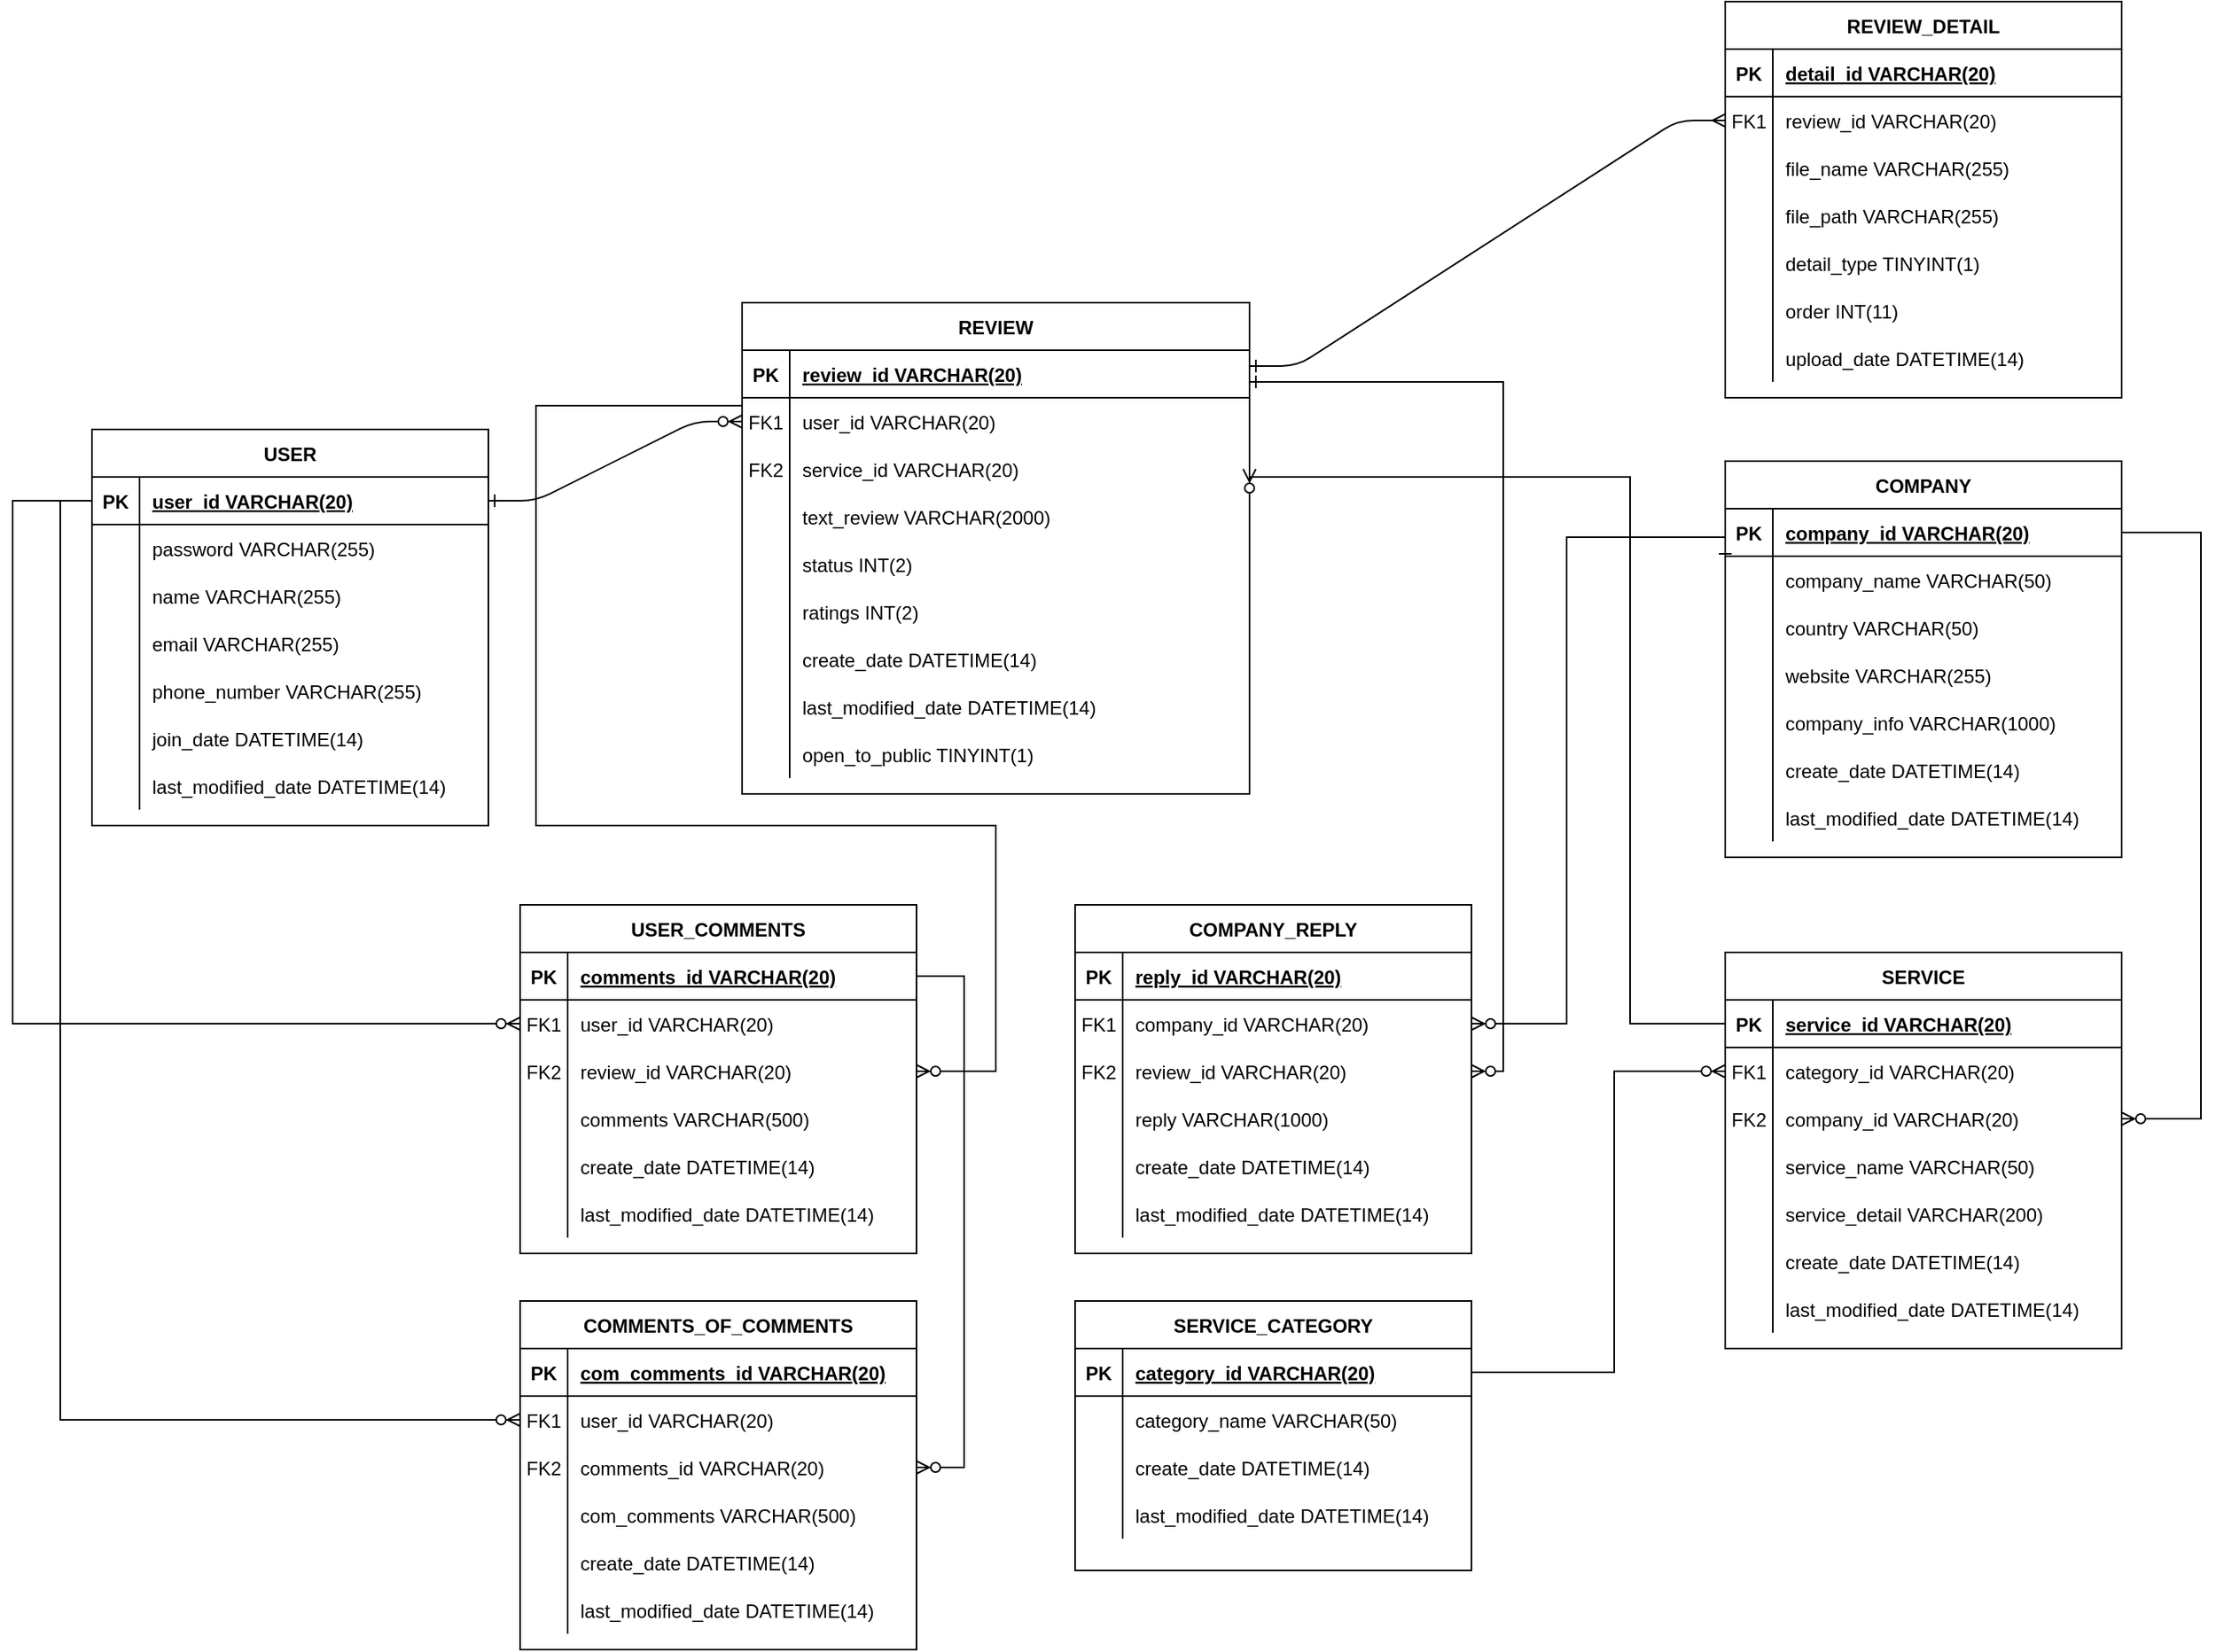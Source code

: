 <mxfile version="14.9.5" type="github"><diagram id="R2lEEEUBdFMjLlhIrx00" name="Page-1"><mxGraphModel dx="1360" dy="802" grid="1" gridSize="10" guides="1" tooltips="1" connect="1" arrows="1" fold="1" page="1" pageScale="1" pageWidth="1654" pageHeight="1169" math="0" shadow="0" extFonts="Permanent Marker^https://fonts.googleapis.com/css?family=Permanent+Marker"><root><mxCell id="0"/><mxCell id="1" parent="0"/><mxCell id="C-vyLk0tnHw3VtMMgP7b-1" value="" style="edgeStyle=entityRelationEdgeStyle;endArrow=ERzeroToMany;startArrow=ERone;endFill=1;startFill=0;" parent="1" source="C-vyLk0tnHw3VtMMgP7b-24" target="C-vyLk0tnHw3VtMMgP7b-6" edge="1"><mxGeometry width="100" height="100" relative="1" as="geometry"><mxPoint x="340" y="720" as="sourcePoint"/><mxPoint x="440" y="620" as="targetPoint"/></mxGeometry></mxCell><mxCell id="C-vyLk0tnHw3VtMMgP7b-12" value="" style="edgeStyle=entityRelationEdgeStyle;endArrow=ERmany;startArrow=ERone;endFill=0;startFill=0;" parent="1" target="C-vyLk0tnHw3VtMMgP7b-17" edge="1"><mxGeometry width="100" height="100" relative="1" as="geometry"><mxPoint x="860" y="270" as="sourcePoint"/><mxPoint x="460" y="205" as="targetPoint"/></mxGeometry></mxCell><mxCell id="C-vyLk0tnHw3VtMMgP7b-2" value="REVIEW" style="shape=table;startSize=30;container=1;collapsible=1;childLayout=tableLayout;fixedRows=1;rowLines=0;fontStyle=1;align=center;resizeLast=1;" parent="1" vertex="1"><mxGeometry x="540" y="230" width="320" height="310" as="geometry"/></mxCell><mxCell id="C-vyLk0tnHw3VtMMgP7b-3" value="" style="shape=partialRectangle;collapsible=0;dropTarget=0;pointerEvents=0;fillColor=none;points=[[0,0.5],[1,0.5]];portConstraint=eastwest;top=0;left=0;right=0;bottom=1;" parent="C-vyLk0tnHw3VtMMgP7b-2" vertex="1"><mxGeometry y="30" width="320" height="30" as="geometry"/></mxCell><mxCell id="C-vyLk0tnHw3VtMMgP7b-4" value="PK" style="shape=partialRectangle;overflow=hidden;connectable=0;fillColor=none;top=0;left=0;bottom=0;right=0;fontStyle=1;" parent="C-vyLk0tnHw3VtMMgP7b-3" vertex="1"><mxGeometry width="30" height="30" as="geometry"/></mxCell><mxCell id="C-vyLk0tnHw3VtMMgP7b-5" value="review_id VARCHAR(20)" style="shape=partialRectangle;overflow=hidden;connectable=0;fillColor=none;top=0;left=0;bottom=0;right=0;align=left;spacingLeft=6;fontStyle=5;" parent="C-vyLk0tnHw3VtMMgP7b-3" vertex="1"><mxGeometry x="30" width="290" height="30" as="geometry"/></mxCell><mxCell id="C-vyLk0tnHw3VtMMgP7b-6" value="" style="shape=partialRectangle;collapsible=0;dropTarget=0;pointerEvents=0;fillColor=none;points=[[0,0.5],[1,0.5]];portConstraint=eastwest;top=0;left=0;right=0;bottom=0;" parent="C-vyLk0tnHw3VtMMgP7b-2" vertex="1"><mxGeometry y="60" width="320" height="30" as="geometry"/></mxCell><mxCell id="C-vyLk0tnHw3VtMMgP7b-7" value="FK1" style="shape=partialRectangle;overflow=hidden;connectable=0;fillColor=none;top=0;left=0;bottom=0;right=0;" parent="C-vyLk0tnHw3VtMMgP7b-6" vertex="1"><mxGeometry width="30" height="30" as="geometry"/></mxCell><mxCell id="C-vyLk0tnHw3VtMMgP7b-8" value="user_id VARCHAR(20)" style="shape=partialRectangle;overflow=hidden;connectable=0;fillColor=none;top=0;left=0;bottom=0;right=0;align=left;spacingLeft=6;" parent="C-vyLk0tnHw3VtMMgP7b-6" vertex="1"><mxGeometry x="30" width="290" height="30" as="geometry"/></mxCell><mxCell id="C-vyLk0tnHw3VtMMgP7b-9" value="" style="shape=partialRectangle;collapsible=0;dropTarget=0;pointerEvents=0;fillColor=none;points=[[0,0.5],[1,0.5]];portConstraint=eastwest;top=0;left=0;right=0;bottom=0;" parent="C-vyLk0tnHw3VtMMgP7b-2" vertex="1"><mxGeometry y="90" width="320" height="30" as="geometry"/></mxCell><mxCell id="C-vyLk0tnHw3VtMMgP7b-10" value="FK2" style="shape=partialRectangle;overflow=hidden;connectable=0;fillColor=none;top=0;left=0;bottom=0;right=0;" parent="C-vyLk0tnHw3VtMMgP7b-9" vertex="1"><mxGeometry width="30" height="30" as="geometry"/></mxCell><mxCell id="C-vyLk0tnHw3VtMMgP7b-11" value="service_id VARCHAR(20)" style="shape=partialRectangle;overflow=hidden;connectable=0;fillColor=none;top=0;left=0;bottom=0;right=0;align=left;spacingLeft=6;" parent="C-vyLk0tnHw3VtMMgP7b-9" vertex="1"><mxGeometry x="30" width="290" height="30" as="geometry"/></mxCell><mxCell id="vqXW-JeP65KaP4b25nzR-184" value="" style="shape=partialRectangle;collapsible=0;dropTarget=0;pointerEvents=0;fillColor=none;points=[[0,0.5],[1,0.5]];portConstraint=eastwest;top=0;left=0;right=0;bottom=0;" vertex="1" parent="C-vyLk0tnHw3VtMMgP7b-2"><mxGeometry y="120" width="320" height="30" as="geometry"/></mxCell><mxCell id="vqXW-JeP65KaP4b25nzR-185" value="" style="shape=partialRectangle;overflow=hidden;connectable=0;fillColor=none;top=0;left=0;bottom=0;right=0;" vertex="1" parent="vqXW-JeP65KaP4b25nzR-184"><mxGeometry width="30" height="30" as="geometry"/></mxCell><mxCell id="vqXW-JeP65KaP4b25nzR-186" value="text_review VARCHAR(2000)" style="shape=partialRectangle;overflow=hidden;connectable=0;fillColor=none;top=0;left=0;bottom=0;right=0;align=left;spacingLeft=6;" vertex="1" parent="vqXW-JeP65KaP4b25nzR-184"><mxGeometry x="30" width="290" height="30" as="geometry"/></mxCell><mxCell id="vqXW-JeP65KaP4b25nzR-202" value="" style="shape=partialRectangle;collapsible=0;dropTarget=0;pointerEvents=0;fillColor=none;points=[[0,0.5],[1,0.5]];portConstraint=eastwest;top=0;left=0;right=0;bottom=0;" vertex="1" parent="C-vyLk0tnHw3VtMMgP7b-2"><mxGeometry y="150" width="320" height="30" as="geometry"/></mxCell><mxCell id="vqXW-JeP65KaP4b25nzR-203" value="" style="shape=partialRectangle;overflow=hidden;connectable=0;fillColor=none;top=0;left=0;bottom=0;right=0;" vertex="1" parent="vqXW-JeP65KaP4b25nzR-202"><mxGeometry width="30" height="30" as="geometry"/></mxCell><mxCell id="vqXW-JeP65KaP4b25nzR-204" value="status INT(2)" style="shape=partialRectangle;overflow=hidden;connectable=0;fillColor=none;top=0;left=0;bottom=0;right=0;align=left;spacingLeft=6;" vertex="1" parent="vqXW-JeP65KaP4b25nzR-202"><mxGeometry x="30" width="290" height="30" as="geometry"/></mxCell><mxCell id="vqXW-JeP65KaP4b25nzR-199" value="" style="shape=partialRectangle;collapsible=0;dropTarget=0;pointerEvents=0;fillColor=none;points=[[0,0.5],[1,0.5]];portConstraint=eastwest;top=0;left=0;right=0;bottom=0;" vertex="1" parent="C-vyLk0tnHw3VtMMgP7b-2"><mxGeometry y="180" width="320" height="30" as="geometry"/></mxCell><mxCell id="vqXW-JeP65KaP4b25nzR-200" value="" style="shape=partialRectangle;overflow=hidden;connectable=0;fillColor=none;top=0;left=0;bottom=0;right=0;" vertex="1" parent="vqXW-JeP65KaP4b25nzR-199"><mxGeometry width="30" height="30" as="geometry"/></mxCell><mxCell id="vqXW-JeP65KaP4b25nzR-201" value="ratings INT(2)" style="shape=partialRectangle;overflow=hidden;connectable=0;fillColor=none;top=0;left=0;bottom=0;right=0;align=left;spacingLeft=6;" vertex="1" parent="vqXW-JeP65KaP4b25nzR-199"><mxGeometry x="30" width="290" height="30" as="geometry"/></mxCell><mxCell id="vqXW-JeP65KaP4b25nzR-205" value="" style="shape=partialRectangle;collapsible=0;dropTarget=0;pointerEvents=0;fillColor=none;points=[[0,0.5],[1,0.5]];portConstraint=eastwest;top=0;left=0;right=0;bottom=0;" vertex="1" parent="C-vyLk0tnHw3VtMMgP7b-2"><mxGeometry y="210" width="320" height="30" as="geometry"/></mxCell><mxCell id="vqXW-JeP65KaP4b25nzR-206" value="" style="shape=partialRectangle;overflow=hidden;connectable=0;fillColor=none;top=0;left=0;bottom=0;right=0;" vertex="1" parent="vqXW-JeP65KaP4b25nzR-205"><mxGeometry width="30" height="30" as="geometry"/></mxCell><mxCell id="vqXW-JeP65KaP4b25nzR-207" value="create_date DATETIME(14)" style="shape=partialRectangle;overflow=hidden;connectable=0;fillColor=none;top=0;left=0;bottom=0;right=0;align=left;spacingLeft=6;" vertex="1" parent="vqXW-JeP65KaP4b25nzR-205"><mxGeometry x="30" width="290" height="30" as="geometry"/></mxCell><mxCell id="vqXW-JeP65KaP4b25nzR-217" value="" style="shape=partialRectangle;collapsible=0;dropTarget=0;pointerEvents=0;fillColor=none;points=[[0,0.5],[1,0.5]];portConstraint=eastwest;top=0;left=0;right=0;bottom=0;" vertex="1" parent="C-vyLk0tnHw3VtMMgP7b-2"><mxGeometry y="240" width="320" height="30" as="geometry"/></mxCell><mxCell id="vqXW-JeP65KaP4b25nzR-218" value="" style="shape=partialRectangle;overflow=hidden;connectable=0;fillColor=none;top=0;left=0;bottom=0;right=0;" vertex="1" parent="vqXW-JeP65KaP4b25nzR-217"><mxGeometry width="30" height="30" as="geometry"/></mxCell><mxCell id="vqXW-JeP65KaP4b25nzR-219" value="last_modified_date DATETIME(14)" style="shape=partialRectangle;overflow=hidden;connectable=0;fillColor=none;top=0;left=0;bottom=0;right=0;align=left;spacingLeft=6;" vertex="1" parent="vqXW-JeP65KaP4b25nzR-217"><mxGeometry x="30" width="290" height="30" as="geometry"/></mxCell><mxCell id="vqXW-JeP65KaP4b25nzR-208" value="" style="shape=partialRectangle;collapsible=0;dropTarget=0;pointerEvents=0;fillColor=none;points=[[0,0.5],[1,0.5]];portConstraint=eastwest;top=0;left=0;right=0;bottom=0;" vertex="1" parent="C-vyLk0tnHw3VtMMgP7b-2"><mxGeometry y="270" width="320" height="30" as="geometry"/></mxCell><mxCell id="vqXW-JeP65KaP4b25nzR-209" value="" style="shape=partialRectangle;overflow=hidden;connectable=0;fillColor=none;top=0;left=0;bottom=0;right=0;" vertex="1" parent="vqXW-JeP65KaP4b25nzR-208"><mxGeometry width="30" height="30" as="geometry"/></mxCell><mxCell id="vqXW-JeP65KaP4b25nzR-210" value="open_to_public TINYINT(1)" style="shape=partialRectangle;overflow=hidden;connectable=0;fillColor=none;top=0;left=0;bottom=0;right=0;align=left;spacingLeft=6;" vertex="1" parent="vqXW-JeP65KaP4b25nzR-208"><mxGeometry x="30" width="290" height="30" as="geometry"/></mxCell><mxCell id="C-vyLk0tnHw3VtMMgP7b-13" value="REVIEW_DETAIL" style="shape=table;startSize=30;container=1;collapsible=1;childLayout=tableLayout;fixedRows=1;rowLines=0;fontStyle=1;align=center;resizeLast=1;" parent="1" vertex="1"><mxGeometry x="1160" y="40" width="250" height="250" as="geometry"/></mxCell><mxCell id="C-vyLk0tnHw3VtMMgP7b-14" value="" style="shape=partialRectangle;collapsible=0;dropTarget=0;pointerEvents=0;fillColor=none;points=[[0,0.5],[1,0.5]];portConstraint=eastwest;top=0;left=0;right=0;bottom=1;" parent="C-vyLk0tnHw3VtMMgP7b-13" vertex="1"><mxGeometry y="30" width="250" height="30" as="geometry"/></mxCell><mxCell id="C-vyLk0tnHw3VtMMgP7b-15" value="PK" style="shape=partialRectangle;overflow=hidden;connectable=0;fillColor=none;top=0;left=0;bottom=0;right=0;fontStyle=1;" parent="C-vyLk0tnHw3VtMMgP7b-14" vertex="1"><mxGeometry width="30" height="30" as="geometry"/></mxCell><mxCell id="C-vyLk0tnHw3VtMMgP7b-16" value="detail_id VARCHAR(20)" style="shape=partialRectangle;overflow=hidden;connectable=0;fillColor=none;top=0;left=0;bottom=0;right=0;align=left;spacingLeft=6;fontStyle=5;" parent="C-vyLk0tnHw3VtMMgP7b-14" vertex="1"><mxGeometry x="30" width="220" height="30" as="geometry"/></mxCell><mxCell id="C-vyLk0tnHw3VtMMgP7b-17" value="" style="shape=partialRectangle;collapsible=0;dropTarget=0;pointerEvents=0;fillColor=none;points=[[0,0.5],[1,0.5]];portConstraint=eastwest;top=0;left=0;right=0;bottom=0;" parent="C-vyLk0tnHw3VtMMgP7b-13" vertex="1"><mxGeometry y="60" width="250" height="30" as="geometry"/></mxCell><mxCell id="C-vyLk0tnHw3VtMMgP7b-18" value="FK1" style="shape=partialRectangle;overflow=hidden;connectable=0;fillColor=none;top=0;left=0;bottom=0;right=0;" parent="C-vyLk0tnHw3VtMMgP7b-17" vertex="1"><mxGeometry width="30" height="30" as="geometry"/></mxCell><mxCell id="C-vyLk0tnHw3VtMMgP7b-19" value="review_id VARCHAR(20)" style="shape=partialRectangle;overflow=hidden;connectable=0;fillColor=none;top=0;left=0;bottom=0;right=0;align=left;spacingLeft=6;" parent="C-vyLk0tnHw3VtMMgP7b-17" vertex="1"><mxGeometry x="30" width="220" height="30" as="geometry"/></mxCell><mxCell id="C-vyLk0tnHw3VtMMgP7b-20" value="" style="shape=partialRectangle;collapsible=0;dropTarget=0;pointerEvents=0;fillColor=none;points=[[0,0.5],[1,0.5]];portConstraint=eastwest;top=0;left=0;right=0;bottom=0;" parent="C-vyLk0tnHw3VtMMgP7b-13" vertex="1"><mxGeometry y="90" width="250" height="30" as="geometry"/></mxCell><mxCell id="C-vyLk0tnHw3VtMMgP7b-21" value="" style="shape=partialRectangle;overflow=hidden;connectable=0;fillColor=none;top=0;left=0;bottom=0;right=0;" parent="C-vyLk0tnHw3VtMMgP7b-20" vertex="1"><mxGeometry width="30" height="30" as="geometry"/></mxCell><mxCell id="C-vyLk0tnHw3VtMMgP7b-22" value="file_name VARCHAR(255)" style="shape=partialRectangle;overflow=hidden;connectable=0;fillColor=none;top=0;left=0;bottom=0;right=0;align=left;spacingLeft=6;" parent="C-vyLk0tnHw3VtMMgP7b-20" vertex="1"><mxGeometry x="30" width="220" height="30" as="geometry"/></mxCell><mxCell id="vqXW-JeP65KaP4b25nzR-70" value="" style="shape=partialRectangle;collapsible=0;dropTarget=0;pointerEvents=0;fillColor=none;points=[[0,0.5],[1,0.5]];portConstraint=eastwest;top=0;left=0;right=0;bottom=0;" vertex="1" parent="C-vyLk0tnHw3VtMMgP7b-13"><mxGeometry y="120" width="250" height="30" as="geometry"/></mxCell><mxCell id="vqXW-JeP65KaP4b25nzR-71" value="" style="shape=partialRectangle;overflow=hidden;connectable=0;fillColor=none;top=0;left=0;bottom=0;right=0;" vertex="1" parent="vqXW-JeP65KaP4b25nzR-70"><mxGeometry width="30" height="30" as="geometry"/></mxCell><mxCell id="vqXW-JeP65KaP4b25nzR-72" value="file_path VARCHAR(255)" style="shape=partialRectangle;overflow=hidden;connectable=0;fillColor=none;top=0;left=0;bottom=0;right=0;align=left;spacingLeft=6;" vertex="1" parent="vqXW-JeP65KaP4b25nzR-70"><mxGeometry x="30" width="220" height="30" as="geometry"/></mxCell><mxCell id="vqXW-JeP65KaP4b25nzR-76" value="" style="shape=partialRectangle;collapsible=0;dropTarget=0;pointerEvents=0;fillColor=none;points=[[0,0.5],[1,0.5]];portConstraint=eastwest;top=0;left=0;right=0;bottom=0;" vertex="1" parent="C-vyLk0tnHw3VtMMgP7b-13"><mxGeometry y="150" width="250" height="30" as="geometry"/></mxCell><mxCell id="vqXW-JeP65KaP4b25nzR-77" value="" style="shape=partialRectangle;overflow=hidden;connectable=0;fillColor=none;top=0;left=0;bottom=0;right=0;" vertex="1" parent="vqXW-JeP65KaP4b25nzR-76"><mxGeometry width="30" height="30" as="geometry"/></mxCell><mxCell id="vqXW-JeP65KaP4b25nzR-78" value="detail_type TINYINT(1)" style="shape=partialRectangle;overflow=hidden;connectable=0;fillColor=none;top=0;left=0;bottom=0;right=0;align=left;spacingLeft=6;" vertex="1" parent="vqXW-JeP65KaP4b25nzR-76"><mxGeometry x="30" width="220" height="30" as="geometry"/></mxCell><mxCell id="vqXW-JeP65KaP4b25nzR-73" value="" style="shape=partialRectangle;collapsible=0;dropTarget=0;pointerEvents=0;fillColor=none;points=[[0,0.5],[1,0.5]];portConstraint=eastwest;top=0;left=0;right=0;bottom=0;" vertex="1" parent="C-vyLk0tnHw3VtMMgP7b-13"><mxGeometry y="180" width="250" height="30" as="geometry"/></mxCell><mxCell id="vqXW-JeP65KaP4b25nzR-74" value="" style="shape=partialRectangle;overflow=hidden;connectable=0;fillColor=none;top=0;left=0;bottom=0;right=0;" vertex="1" parent="vqXW-JeP65KaP4b25nzR-73"><mxGeometry width="30" height="30" as="geometry"/></mxCell><mxCell id="vqXW-JeP65KaP4b25nzR-75" value="order INT(11)" style="shape=partialRectangle;overflow=hidden;connectable=0;fillColor=none;top=0;left=0;bottom=0;right=0;align=left;spacingLeft=6;" vertex="1" parent="vqXW-JeP65KaP4b25nzR-73"><mxGeometry x="30" width="220" height="30" as="geometry"/></mxCell><mxCell id="vqXW-JeP65KaP4b25nzR-244" value="" style="shape=partialRectangle;collapsible=0;dropTarget=0;pointerEvents=0;fillColor=none;points=[[0,0.5],[1,0.5]];portConstraint=eastwest;top=0;left=0;right=0;bottom=0;" vertex="1" parent="C-vyLk0tnHw3VtMMgP7b-13"><mxGeometry y="210" width="250" height="30" as="geometry"/></mxCell><mxCell id="vqXW-JeP65KaP4b25nzR-245" value="" style="shape=partialRectangle;overflow=hidden;connectable=0;fillColor=none;top=0;left=0;bottom=0;right=0;" vertex="1" parent="vqXW-JeP65KaP4b25nzR-244"><mxGeometry width="30" height="30" as="geometry"/></mxCell><mxCell id="vqXW-JeP65KaP4b25nzR-246" value="upload_date DATETIME(14)" style="shape=partialRectangle;overflow=hidden;connectable=0;fillColor=none;top=0;left=0;bottom=0;right=0;align=left;spacingLeft=6;" vertex="1" parent="vqXW-JeP65KaP4b25nzR-244"><mxGeometry x="30" width="220" height="30" as="geometry"/></mxCell><mxCell id="C-vyLk0tnHw3VtMMgP7b-23" value="USER" style="shape=table;startSize=30;container=1;collapsible=1;childLayout=tableLayout;fixedRows=1;rowLines=0;fontStyle=1;align=center;resizeLast=1;" parent="1" vertex="1"><mxGeometry x="130" y="310" width="250" height="250" as="geometry"/></mxCell><mxCell id="C-vyLk0tnHw3VtMMgP7b-24" value="" style="shape=partialRectangle;collapsible=0;dropTarget=0;pointerEvents=0;fillColor=none;points=[[0,0.5],[1,0.5]];portConstraint=eastwest;top=0;left=0;right=0;bottom=1;" parent="C-vyLk0tnHw3VtMMgP7b-23" vertex="1"><mxGeometry y="30" width="250" height="30" as="geometry"/></mxCell><mxCell id="C-vyLk0tnHw3VtMMgP7b-25" value="PK" style="shape=partialRectangle;overflow=hidden;connectable=0;fillColor=none;top=0;left=0;bottom=0;right=0;fontStyle=1;" parent="C-vyLk0tnHw3VtMMgP7b-24" vertex="1"><mxGeometry width="30" height="30" as="geometry"/></mxCell><mxCell id="C-vyLk0tnHw3VtMMgP7b-26" value="user_id VARCHAR(20)" style="shape=partialRectangle;overflow=hidden;connectable=0;fillColor=none;top=0;left=0;bottom=0;right=0;align=left;spacingLeft=6;fontStyle=5;" parent="C-vyLk0tnHw3VtMMgP7b-24" vertex="1"><mxGeometry x="30" width="220" height="30" as="geometry"/></mxCell><mxCell id="C-vyLk0tnHw3VtMMgP7b-27" value="" style="shape=partialRectangle;collapsible=0;dropTarget=0;pointerEvents=0;fillColor=none;points=[[0,0.5],[1,0.5]];portConstraint=eastwest;top=0;left=0;right=0;bottom=0;" parent="C-vyLk0tnHw3VtMMgP7b-23" vertex="1"><mxGeometry y="60" width="250" height="30" as="geometry"/></mxCell><mxCell id="C-vyLk0tnHw3VtMMgP7b-28" value="" style="shape=partialRectangle;overflow=hidden;connectable=0;fillColor=none;top=0;left=0;bottom=0;right=0;" parent="C-vyLk0tnHw3VtMMgP7b-27" vertex="1"><mxGeometry width="30" height="30" as="geometry"/></mxCell><mxCell id="C-vyLk0tnHw3VtMMgP7b-29" value="password VARCHAR(255)" style="shape=partialRectangle;overflow=hidden;connectable=0;fillColor=none;top=0;left=0;bottom=0;right=0;align=left;spacingLeft=6;" parent="C-vyLk0tnHw3VtMMgP7b-27" vertex="1"><mxGeometry x="30" width="220" height="30" as="geometry"/></mxCell><mxCell id="vqXW-JeP65KaP4b25nzR-52" value="" style="shape=partialRectangle;collapsible=0;dropTarget=0;pointerEvents=0;fillColor=none;points=[[0,0.5],[1,0.5]];portConstraint=eastwest;top=0;left=0;right=0;bottom=0;" vertex="1" parent="C-vyLk0tnHw3VtMMgP7b-23"><mxGeometry y="90" width="250" height="30" as="geometry"/></mxCell><mxCell id="vqXW-JeP65KaP4b25nzR-53" value="" style="shape=partialRectangle;overflow=hidden;connectable=0;fillColor=none;top=0;left=0;bottom=0;right=0;" vertex="1" parent="vqXW-JeP65KaP4b25nzR-52"><mxGeometry width="30" height="30" as="geometry"/></mxCell><mxCell id="vqXW-JeP65KaP4b25nzR-54" value="name VARCHAR(255)" style="shape=partialRectangle;overflow=hidden;connectable=0;fillColor=none;top=0;left=0;bottom=0;right=0;align=left;spacingLeft=6;" vertex="1" parent="vqXW-JeP65KaP4b25nzR-52"><mxGeometry x="30" width="220" height="30" as="geometry"/></mxCell><mxCell id="vqXW-JeP65KaP4b25nzR-55" value="" style="shape=partialRectangle;collapsible=0;dropTarget=0;pointerEvents=0;fillColor=none;points=[[0,0.5],[1,0.5]];portConstraint=eastwest;top=0;left=0;right=0;bottom=0;" vertex="1" parent="C-vyLk0tnHw3VtMMgP7b-23"><mxGeometry y="120" width="250" height="30" as="geometry"/></mxCell><mxCell id="vqXW-JeP65KaP4b25nzR-56" value="" style="shape=partialRectangle;overflow=hidden;connectable=0;fillColor=none;top=0;left=0;bottom=0;right=0;" vertex="1" parent="vqXW-JeP65KaP4b25nzR-55"><mxGeometry width="30" height="30" as="geometry"/></mxCell><mxCell id="vqXW-JeP65KaP4b25nzR-57" value="email VARCHAR(255)" style="shape=partialRectangle;overflow=hidden;connectable=0;fillColor=none;top=0;left=0;bottom=0;right=0;align=left;spacingLeft=6;" vertex="1" parent="vqXW-JeP65KaP4b25nzR-55"><mxGeometry x="30" width="220" height="30" as="geometry"/></mxCell><mxCell id="vqXW-JeP65KaP4b25nzR-61" value="" style="shape=partialRectangle;collapsible=0;dropTarget=0;pointerEvents=0;fillColor=none;points=[[0,0.5],[1,0.5]];portConstraint=eastwest;top=0;left=0;right=0;bottom=0;" vertex="1" parent="C-vyLk0tnHw3VtMMgP7b-23"><mxGeometry y="150" width="250" height="30" as="geometry"/></mxCell><mxCell id="vqXW-JeP65KaP4b25nzR-62" value="" style="shape=partialRectangle;overflow=hidden;connectable=0;fillColor=none;top=0;left=0;bottom=0;right=0;" vertex="1" parent="vqXW-JeP65KaP4b25nzR-61"><mxGeometry width="30" height="30" as="geometry"/></mxCell><mxCell id="vqXW-JeP65KaP4b25nzR-63" value="phone_number VARCHAR(255)" style="shape=partialRectangle;overflow=hidden;connectable=0;fillColor=none;top=0;left=0;bottom=0;right=0;align=left;spacingLeft=6;" vertex="1" parent="vqXW-JeP65KaP4b25nzR-61"><mxGeometry x="30" width="220" height="30" as="geometry"/></mxCell><mxCell id="vqXW-JeP65KaP4b25nzR-64" value="" style="shape=partialRectangle;collapsible=0;dropTarget=0;pointerEvents=0;fillColor=none;points=[[0,0.5],[1,0.5]];portConstraint=eastwest;top=0;left=0;right=0;bottom=0;" vertex="1" parent="C-vyLk0tnHw3VtMMgP7b-23"><mxGeometry y="180" width="250" height="30" as="geometry"/></mxCell><mxCell id="vqXW-JeP65KaP4b25nzR-65" value="" style="shape=partialRectangle;overflow=hidden;connectable=0;fillColor=none;top=0;left=0;bottom=0;right=0;" vertex="1" parent="vqXW-JeP65KaP4b25nzR-64"><mxGeometry width="30" height="30" as="geometry"/></mxCell><mxCell id="vqXW-JeP65KaP4b25nzR-66" value="join_date DATETIME(14)" style="shape=partialRectangle;overflow=hidden;connectable=0;fillColor=none;top=0;left=0;bottom=0;right=0;align=left;spacingLeft=6;" vertex="1" parent="vqXW-JeP65KaP4b25nzR-64"><mxGeometry x="30" width="220" height="30" as="geometry"/></mxCell><mxCell id="vqXW-JeP65KaP4b25nzR-67" value="" style="shape=partialRectangle;collapsible=0;dropTarget=0;pointerEvents=0;fillColor=none;points=[[0,0.5],[1,0.5]];portConstraint=eastwest;top=0;left=0;right=0;bottom=0;" vertex="1" parent="C-vyLk0tnHw3VtMMgP7b-23"><mxGeometry y="210" width="250" height="30" as="geometry"/></mxCell><mxCell id="vqXW-JeP65KaP4b25nzR-68" value="" style="shape=partialRectangle;overflow=hidden;connectable=0;fillColor=none;top=0;left=0;bottom=0;right=0;" vertex="1" parent="vqXW-JeP65KaP4b25nzR-67"><mxGeometry width="30" height="30" as="geometry"/></mxCell><mxCell id="vqXW-JeP65KaP4b25nzR-69" value="last_modified_date DATETIME(14)" style="shape=partialRectangle;overflow=hidden;connectable=0;fillColor=none;top=0;left=0;bottom=0;right=0;align=left;spacingLeft=6;" vertex="1" parent="vqXW-JeP65KaP4b25nzR-67"><mxGeometry x="30" width="220" height="30" as="geometry"/></mxCell><mxCell id="vqXW-JeP65KaP4b25nzR-1" value="USER_COMMENTS" style="shape=table;startSize=30;container=1;collapsible=1;childLayout=tableLayout;fixedRows=1;rowLines=0;fontStyle=1;align=center;resizeLast=1;" vertex="1" parent="1"><mxGeometry x="400" y="610" width="250" height="220" as="geometry"/></mxCell><mxCell id="vqXW-JeP65KaP4b25nzR-2" value="" style="shape=partialRectangle;collapsible=0;dropTarget=0;pointerEvents=0;fillColor=none;points=[[0,0.5],[1,0.5]];portConstraint=eastwest;top=0;left=0;right=0;bottom=1;" vertex="1" parent="vqXW-JeP65KaP4b25nzR-1"><mxGeometry y="30" width="250" height="30" as="geometry"/></mxCell><mxCell id="vqXW-JeP65KaP4b25nzR-3" value="PK" style="shape=partialRectangle;overflow=hidden;connectable=0;fillColor=none;top=0;left=0;bottom=0;right=0;fontStyle=1;" vertex="1" parent="vqXW-JeP65KaP4b25nzR-2"><mxGeometry width="30" height="30" as="geometry"/></mxCell><mxCell id="vqXW-JeP65KaP4b25nzR-4" value="comments_id VARCHAR(20)" style="shape=partialRectangle;overflow=hidden;connectable=0;fillColor=none;top=0;left=0;bottom=0;right=0;align=left;spacingLeft=6;fontStyle=5;" vertex="1" parent="vqXW-JeP65KaP4b25nzR-2"><mxGeometry x="30" width="220" height="30" as="geometry"/></mxCell><mxCell id="vqXW-JeP65KaP4b25nzR-5" value="" style="shape=partialRectangle;collapsible=0;dropTarget=0;pointerEvents=0;fillColor=none;points=[[0,0.5],[1,0.5]];portConstraint=eastwest;top=0;left=0;right=0;bottom=0;" vertex="1" parent="vqXW-JeP65KaP4b25nzR-1"><mxGeometry y="60" width="250" height="30" as="geometry"/></mxCell><mxCell id="vqXW-JeP65KaP4b25nzR-6" value="FK1" style="shape=partialRectangle;overflow=hidden;connectable=0;fillColor=none;top=0;left=0;bottom=0;right=0;" vertex="1" parent="vqXW-JeP65KaP4b25nzR-5"><mxGeometry width="30" height="30" as="geometry"/></mxCell><mxCell id="vqXW-JeP65KaP4b25nzR-7" value="user_id VARCHAR(20)" style="shape=partialRectangle;overflow=hidden;connectable=0;fillColor=none;top=0;left=0;bottom=0;right=0;align=left;spacingLeft=6;" vertex="1" parent="vqXW-JeP65KaP4b25nzR-5"><mxGeometry x="30" width="220" height="30" as="geometry"/></mxCell><mxCell id="vqXW-JeP65KaP4b25nzR-39" value="" style="shape=partialRectangle;collapsible=0;dropTarget=0;pointerEvents=0;fillColor=none;points=[[0,0.5],[1,0.5]];portConstraint=eastwest;top=0;left=0;right=0;bottom=0;" vertex="1" parent="vqXW-JeP65KaP4b25nzR-1"><mxGeometry y="90" width="250" height="30" as="geometry"/></mxCell><mxCell id="vqXW-JeP65KaP4b25nzR-40" value="FK2" style="shape=partialRectangle;overflow=hidden;connectable=0;fillColor=none;top=0;left=0;bottom=0;right=0;" vertex="1" parent="vqXW-JeP65KaP4b25nzR-39"><mxGeometry width="30" height="30" as="geometry"/></mxCell><mxCell id="vqXW-JeP65KaP4b25nzR-41" value="review_id VARCHAR(20)" style="shape=partialRectangle;overflow=hidden;connectable=0;fillColor=none;top=0;left=0;bottom=0;right=0;align=left;spacingLeft=6;" vertex="1" parent="vqXW-JeP65KaP4b25nzR-39"><mxGeometry x="30" width="220" height="30" as="geometry"/></mxCell><mxCell id="vqXW-JeP65KaP4b25nzR-42" value="" style="shape=partialRectangle;collapsible=0;dropTarget=0;pointerEvents=0;fillColor=none;points=[[0,0.5],[1,0.5]];portConstraint=eastwest;top=0;left=0;right=0;bottom=0;" vertex="1" parent="vqXW-JeP65KaP4b25nzR-1"><mxGeometry y="120" width="250" height="30" as="geometry"/></mxCell><mxCell id="vqXW-JeP65KaP4b25nzR-43" value="" style="shape=partialRectangle;overflow=hidden;connectable=0;fillColor=none;top=0;left=0;bottom=0;right=0;" vertex="1" parent="vqXW-JeP65KaP4b25nzR-42"><mxGeometry width="30" height="30" as="geometry"/></mxCell><mxCell id="vqXW-JeP65KaP4b25nzR-44" value="comments VARCHAR(500)" style="shape=partialRectangle;overflow=hidden;connectable=0;fillColor=none;top=0;left=0;bottom=0;right=0;align=left;spacingLeft=6;" vertex="1" parent="vqXW-JeP65KaP4b25nzR-42"><mxGeometry x="30" width="220" height="30" as="geometry"/></mxCell><mxCell id="vqXW-JeP65KaP4b25nzR-220" value="" style="shape=partialRectangle;collapsible=0;dropTarget=0;pointerEvents=0;fillColor=none;points=[[0,0.5],[1,0.5]];portConstraint=eastwest;top=0;left=0;right=0;bottom=0;" vertex="1" parent="vqXW-JeP65KaP4b25nzR-1"><mxGeometry y="150" width="250" height="30" as="geometry"/></mxCell><mxCell id="vqXW-JeP65KaP4b25nzR-221" value="" style="shape=partialRectangle;overflow=hidden;connectable=0;fillColor=none;top=0;left=0;bottom=0;right=0;" vertex="1" parent="vqXW-JeP65KaP4b25nzR-220"><mxGeometry width="30" height="30" as="geometry"/></mxCell><mxCell id="vqXW-JeP65KaP4b25nzR-222" value="create_date DATETIME(14)" style="shape=partialRectangle;overflow=hidden;connectable=0;fillColor=none;top=0;left=0;bottom=0;right=0;align=left;spacingLeft=6;" vertex="1" parent="vqXW-JeP65KaP4b25nzR-220"><mxGeometry x="30" width="220" height="30" as="geometry"/></mxCell><mxCell id="vqXW-JeP65KaP4b25nzR-223" value="" style="shape=partialRectangle;collapsible=0;dropTarget=0;pointerEvents=0;fillColor=none;points=[[0,0.5],[1,0.5]];portConstraint=eastwest;top=0;left=0;right=0;bottom=0;" vertex="1" parent="vqXW-JeP65KaP4b25nzR-1"><mxGeometry y="180" width="250" height="30" as="geometry"/></mxCell><mxCell id="vqXW-JeP65KaP4b25nzR-224" value="" style="shape=partialRectangle;overflow=hidden;connectable=0;fillColor=none;top=0;left=0;bottom=0;right=0;" vertex="1" parent="vqXW-JeP65KaP4b25nzR-223"><mxGeometry width="30" height="30" as="geometry"/></mxCell><mxCell id="vqXW-JeP65KaP4b25nzR-225" value="last_modified_date DATETIME(14)" style="shape=partialRectangle;overflow=hidden;connectable=0;fillColor=none;top=0;left=0;bottom=0;right=0;align=left;spacingLeft=6;" vertex="1" parent="vqXW-JeP65KaP4b25nzR-223"><mxGeometry x="30" width="220" height="30" as="geometry"/></mxCell><mxCell id="vqXW-JeP65KaP4b25nzR-8" value="COMPANY_REPLY" style="shape=table;startSize=30;container=1;collapsible=1;childLayout=tableLayout;fixedRows=1;rowLines=0;fontStyle=1;align=center;resizeLast=1;" vertex="1" parent="1"><mxGeometry x="750" y="610" width="250" height="220" as="geometry"/></mxCell><mxCell id="vqXW-JeP65KaP4b25nzR-9" value="" style="shape=partialRectangle;collapsible=0;dropTarget=0;pointerEvents=0;fillColor=none;points=[[0,0.5],[1,0.5]];portConstraint=eastwest;top=0;left=0;right=0;bottom=1;" vertex="1" parent="vqXW-JeP65KaP4b25nzR-8"><mxGeometry y="30" width="250" height="30" as="geometry"/></mxCell><mxCell id="vqXW-JeP65KaP4b25nzR-10" value="PK" style="shape=partialRectangle;overflow=hidden;connectable=0;fillColor=none;top=0;left=0;bottom=0;right=0;fontStyle=1;" vertex="1" parent="vqXW-JeP65KaP4b25nzR-9"><mxGeometry width="30" height="30" as="geometry"/></mxCell><mxCell id="vqXW-JeP65KaP4b25nzR-11" value="reply_id VARCHAR(20)" style="shape=partialRectangle;overflow=hidden;connectable=0;fillColor=none;top=0;left=0;bottom=0;right=0;align=left;spacingLeft=6;fontStyle=5;" vertex="1" parent="vqXW-JeP65KaP4b25nzR-9"><mxGeometry x="30" width="220" height="30" as="geometry"/></mxCell><mxCell id="vqXW-JeP65KaP4b25nzR-12" value="" style="shape=partialRectangle;collapsible=0;dropTarget=0;pointerEvents=0;fillColor=none;points=[[0,0.5],[1,0.5]];portConstraint=eastwest;top=0;left=0;right=0;bottom=0;" vertex="1" parent="vqXW-JeP65KaP4b25nzR-8"><mxGeometry y="60" width="250" height="30" as="geometry"/></mxCell><mxCell id="vqXW-JeP65KaP4b25nzR-13" value="FK1" style="shape=partialRectangle;overflow=hidden;connectable=0;fillColor=none;top=0;left=0;bottom=0;right=0;" vertex="1" parent="vqXW-JeP65KaP4b25nzR-12"><mxGeometry width="30" height="30" as="geometry"/></mxCell><mxCell id="vqXW-JeP65KaP4b25nzR-14" value="company_id VARCHAR(20)" style="shape=partialRectangle;overflow=hidden;connectable=0;fillColor=none;top=0;left=0;bottom=0;right=0;align=left;spacingLeft=6;" vertex="1" parent="vqXW-JeP65KaP4b25nzR-12"><mxGeometry x="30" width="220" height="30" as="geometry"/></mxCell><mxCell id="vqXW-JeP65KaP4b25nzR-115" value="" style="shape=partialRectangle;collapsible=0;dropTarget=0;pointerEvents=0;fillColor=none;points=[[0,0.5],[1,0.5]];portConstraint=eastwest;top=0;left=0;right=0;bottom=0;" vertex="1" parent="vqXW-JeP65KaP4b25nzR-8"><mxGeometry y="90" width="250" height="30" as="geometry"/></mxCell><mxCell id="vqXW-JeP65KaP4b25nzR-116" value="FK2" style="shape=partialRectangle;overflow=hidden;connectable=0;fillColor=none;top=0;left=0;bottom=0;right=0;" vertex="1" parent="vqXW-JeP65KaP4b25nzR-115"><mxGeometry width="30" height="30" as="geometry"/></mxCell><mxCell id="vqXW-JeP65KaP4b25nzR-117" value="review_id VARCHAR(20)" style="shape=partialRectangle;overflow=hidden;connectable=0;fillColor=none;top=0;left=0;bottom=0;right=0;align=left;spacingLeft=6;" vertex="1" parent="vqXW-JeP65KaP4b25nzR-115"><mxGeometry x="30" width="220" height="30" as="geometry"/></mxCell><mxCell id="vqXW-JeP65KaP4b25nzR-118" value="" style="shape=partialRectangle;collapsible=0;dropTarget=0;pointerEvents=0;fillColor=none;points=[[0,0.5],[1,0.5]];portConstraint=eastwest;top=0;left=0;right=0;bottom=0;" vertex="1" parent="vqXW-JeP65KaP4b25nzR-8"><mxGeometry y="120" width="250" height="30" as="geometry"/></mxCell><mxCell id="vqXW-JeP65KaP4b25nzR-119" value="" style="shape=partialRectangle;overflow=hidden;connectable=0;fillColor=none;top=0;left=0;bottom=0;right=0;" vertex="1" parent="vqXW-JeP65KaP4b25nzR-118"><mxGeometry width="30" height="30" as="geometry"/></mxCell><mxCell id="vqXW-JeP65KaP4b25nzR-120" value="reply VARCHAR(1000)" style="shape=partialRectangle;overflow=hidden;connectable=0;fillColor=none;top=0;left=0;bottom=0;right=0;align=left;spacingLeft=6;" vertex="1" parent="vqXW-JeP65KaP4b25nzR-118"><mxGeometry x="30" width="220" height="30" as="geometry"/></mxCell><mxCell id="vqXW-JeP65KaP4b25nzR-238" value="" style="shape=partialRectangle;collapsible=0;dropTarget=0;pointerEvents=0;fillColor=none;points=[[0,0.5],[1,0.5]];portConstraint=eastwest;top=0;left=0;right=0;bottom=0;" vertex="1" parent="vqXW-JeP65KaP4b25nzR-8"><mxGeometry y="150" width="250" height="30" as="geometry"/></mxCell><mxCell id="vqXW-JeP65KaP4b25nzR-239" value="" style="shape=partialRectangle;overflow=hidden;connectable=0;fillColor=none;top=0;left=0;bottom=0;right=0;" vertex="1" parent="vqXW-JeP65KaP4b25nzR-238"><mxGeometry width="30" height="30" as="geometry"/></mxCell><mxCell id="vqXW-JeP65KaP4b25nzR-240" value="create_date DATETIME(14)" style="shape=partialRectangle;overflow=hidden;connectable=0;fillColor=none;top=0;left=0;bottom=0;right=0;align=left;spacingLeft=6;" vertex="1" parent="vqXW-JeP65KaP4b25nzR-238"><mxGeometry x="30" width="220" height="30" as="geometry"/></mxCell><mxCell id="vqXW-JeP65KaP4b25nzR-241" value="" style="shape=partialRectangle;collapsible=0;dropTarget=0;pointerEvents=0;fillColor=none;points=[[0,0.5],[1,0.5]];portConstraint=eastwest;top=0;left=0;right=0;bottom=0;" vertex="1" parent="vqXW-JeP65KaP4b25nzR-8"><mxGeometry y="180" width="250" height="30" as="geometry"/></mxCell><mxCell id="vqXW-JeP65KaP4b25nzR-242" value="" style="shape=partialRectangle;overflow=hidden;connectable=0;fillColor=none;top=0;left=0;bottom=0;right=0;" vertex="1" parent="vqXW-JeP65KaP4b25nzR-241"><mxGeometry width="30" height="30" as="geometry"/></mxCell><mxCell id="vqXW-JeP65KaP4b25nzR-243" value="last_modified_date DATETIME(14)" style="shape=partialRectangle;overflow=hidden;connectable=0;fillColor=none;top=0;left=0;bottom=0;right=0;align=left;spacingLeft=6;" vertex="1" parent="vqXW-JeP65KaP4b25nzR-241"><mxGeometry x="30" width="220" height="30" as="geometry"/></mxCell><mxCell id="vqXW-JeP65KaP4b25nzR-15" value="SERVICE" style="shape=table;startSize=30;container=1;collapsible=1;childLayout=tableLayout;fixedRows=1;rowLines=0;fontStyle=1;align=center;resizeLast=1;" vertex="1" parent="1"><mxGeometry x="1160" y="640" width="250" height="250" as="geometry"/></mxCell><mxCell id="vqXW-JeP65KaP4b25nzR-16" value="" style="shape=partialRectangle;collapsible=0;dropTarget=0;pointerEvents=0;fillColor=none;points=[[0,0.5],[1,0.5]];portConstraint=eastwest;top=0;left=0;right=0;bottom=1;" vertex="1" parent="vqXW-JeP65KaP4b25nzR-15"><mxGeometry y="30" width="250" height="30" as="geometry"/></mxCell><mxCell id="vqXW-JeP65KaP4b25nzR-17" value="PK" style="shape=partialRectangle;overflow=hidden;connectable=0;fillColor=none;top=0;left=0;bottom=0;right=0;fontStyle=1;" vertex="1" parent="vqXW-JeP65KaP4b25nzR-16"><mxGeometry width="30" height="30" as="geometry"/></mxCell><mxCell id="vqXW-JeP65KaP4b25nzR-18" value="service_id VARCHAR(20)" style="shape=partialRectangle;overflow=hidden;connectable=0;fillColor=none;top=0;left=0;bottom=0;right=0;align=left;spacingLeft=6;fontStyle=5;" vertex="1" parent="vqXW-JeP65KaP4b25nzR-16"><mxGeometry x="30" width="220" height="30" as="geometry"/></mxCell><mxCell id="vqXW-JeP65KaP4b25nzR-19" value="" style="shape=partialRectangle;collapsible=0;dropTarget=0;pointerEvents=0;fillColor=none;points=[[0,0.5],[1,0.5]];portConstraint=eastwest;top=0;left=0;right=0;bottom=0;" vertex="1" parent="vqXW-JeP65KaP4b25nzR-15"><mxGeometry y="60" width="250" height="30" as="geometry"/></mxCell><mxCell id="vqXW-JeP65KaP4b25nzR-20" value="FK1" style="shape=partialRectangle;overflow=hidden;connectable=0;fillColor=none;top=0;left=0;bottom=0;right=0;" vertex="1" parent="vqXW-JeP65KaP4b25nzR-19"><mxGeometry width="30" height="30" as="geometry"/></mxCell><mxCell id="vqXW-JeP65KaP4b25nzR-21" value="category_id VARCHAR(20)" style="shape=partialRectangle;overflow=hidden;connectable=0;fillColor=none;top=0;left=0;bottom=0;right=0;align=left;spacingLeft=6;" vertex="1" parent="vqXW-JeP65KaP4b25nzR-19"><mxGeometry x="30" width="220" height="30" as="geometry"/></mxCell><mxCell id="vqXW-JeP65KaP4b25nzR-46" value="" style="shape=partialRectangle;collapsible=0;dropTarget=0;pointerEvents=0;fillColor=none;points=[[0,0.5],[1,0.5]];portConstraint=eastwest;top=0;left=0;right=0;bottom=0;" vertex="1" parent="vqXW-JeP65KaP4b25nzR-15"><mxGeometry y="90" width="250" height="30" as="geometry"/></mxCell><mxCell id="vqXW-JeP65KaP4b25nzR-47" value="FK2" style="shape=partialRectangle;overflow=hidden;connectable=0;fillColor=none;top=0;left=0;bottom=0;right=0;" vertex="1" parent="vqXW-JeP65KaP4b25nzR-46"><mxGeometry width="30" height="30" as="geometry"/></mxCell><mxCell id="vqXW-JeP65KaP4b25nzR-48" value="company_id VARCHAR(20)" style="shape=partialRectangle;overflow=hidden;connectable=0;fillColor=none;top=0;left=0;bottom=0;right=0;align=left;spacingLeft=6;" vertex="1" parent="vqXW-JeP65KaP4b25nzR-46"><mxGeometry x="30" width="220" height="30" as="geometry"/></mxCell><mxCell id="vqXW-JeP65KaP4b25nzR-253" value="" style="shape=partialRectangle;collapsible=0;dropTarget=0;pointerEvents=0;fillColor=none;points=[[0,0.5],[1,0.5]];portConstraint=eastwest;top=0;left=0;right=0;bottom=0;" vertex="1" parent="vqXW-JeP65KaP4b25nzR-15"><mxGeometry y="120" width="250" height="30" as="geometry"/></mxCell><mxCell id="vqXW-JeP65KaP4b25nzR-254" value="" style="shape=partialRectangle;overflow=hidden;connectable=0;fillColor=none;top=0;left=0;bottom=0;right=0;" vertex="1" parent="vqXW-JeP65KaP4b25nzR-253"><mxGeometry width="30" height="30" as="geometry"/></mxCell><mxCell id="vqXW-JeP65KaP4b25nzR-255" value="service_name VARCHAR(50)" style="shape=partialRectangle;overflow=hidden;connectable=0;fillColor=none;top=0;left=0;bottom=0;right=0;align=left;spacingLeft=6;" vertex="1" parent="vqXW-JeP65KaP4b25nzR-253"><mxGeometry x="30" width="220" height="30" as="geometry"/></mxCell><mxCell id="vqXW-JeP65KaP4b25nzR-256" value="" style="shape=partialRectangle;collapsible=0;dropTarget=0;pointerEvents=0;fillColor=none;points=[[0,0.5],[1,0.5]];portConstraint=eastwest;top=0;left=0;right=0;bottom=0;" vertex="1" parent="vqXW-JeP65KaP4b25nzR-15"><mxGeometry y="150" width="250" height="30" as="geometry"/></mxCell><mxCell id="vqXW-JeP65KaP4b25nzR-257" value="" style="shape=partialRectangle;overflow=hidden;connectable=0;fillColor=none;top=0;left=0;bottom=0;right=0;" vertex="1" parent="vqXW-JeP65KaP4b25nzR-256"><mxGeometry width="30" height="30" as="geometry"/></mxCell><mxCell id="vqXW-JeP65KaP4b25nzR-258" value="service_detail VARCHAR(200)" style="shape=partialRectangle;overflow=hidden;connectable=0;fillColor=none;top=0;left=0;bottom=0;right=0;align=left;spacingLeft=6;" vertex="1" parent="vqXW-JeP65KaP4b25nzR-256"><mxGeometry x="30" width="220" height="30" as="geometry"/></mxCell><mxCell id="vqXW-JeP65KaP4b25nzR-259" value="" style="shape=partialRectangle;collapsible=0;dropTarget=0;pointerEvents=0;fillColor=none;points=[[0,0.5],[1,0.5]];portConstraint=eastwest;top=0;left=0;right=0;bottom=0;" vertex="1" parent="vqXW-JeP65KaP4b25nzR-15"><mxGeometry y="180" width="250" height="30" as="geometry"/></mxCell><mxCell id="vqXW-JeP65KaP4b25nzR-260" value="" style="shape=partialRectangle;overflow=hidden;connectable=0;fillColor=none;top=0;left=0;bottom=0;right=0;" vertex="1" parent="vqXW-JeP65KaP4b25nzR-259"><mxGeometry width="30" height="30" as="geometry"/></mxCell><mxCell id="vqXW-JeP65KaP4b25nzR-261" value="create_date DATETIME(14)" style="shape=partialRectangle;overflow=hidden;connectable=0;fillColor=none;top=0;left=0;bottom=0;right=0;align=left;spacingLeft=6;" vertex="1" parent="vqXW-JeP65KaP4b25nzR-259"><mxGeometry x="30" width="220" height="30" as="geometry"/></mxCell><mxCell id="vqXW-JeP65KaP4b25nzR-262" value="" style="shape=partialRectangle;collapsible=0;dropTarget=0;pointerEvents=0;fillColor=none;points=[[0,0.5],[1,0.5]];portConstraint=eastwest;top=0;left=0;right=0;bottom=0;" vertex="1" parent="vqXW-JeP65KaP4b25nzR-15"><mxGeometry y="210" width="250" height="30" as="geometry"/></mxCell><mxCell id="vqXW-JeP65KaP4b25nzR-263" value="" style="shape=partialRectangle;overflow=hidden;connectable=0;fillColor=none;top=0;left=0;bottom=0;right=0;" vertex="1" parent="vqXW-JeP65KaP4b25nzR-262"><mxGeometry width="30" height="30" as="geometry"/></mxCell><mxCell id="vqXW-JeP65KaP4b25nzR-264" value="last_modified_date DATETIME(14)" style="shape=partialRectangle;overflow=hidden;connectable=0;fillColor=none;top=0;left=0;bottom=0;right=0;align=left;spacingLeft=6;" vertex="1" parent="vqXW-JeP65KaP4b25nzR-262"><mxGeometry x="30" width="220" height="30" as="geometry"/></mxCell><mxCell id="vqXW-JeP65KaP4b25nzR-212" style="edgeStyle=orthogonalEdgeStyle;rounded=0;orthogonalLoop=1;jettySize=auto;html=1;exitX=0;exitY=0.25;exitDx=0;exitDy=0;startArrow=ERone;startFill=0;endArrow=ERzeroToMany;endFill=1;" edge="1" parent="1" source="vqXW-JeP65KaP4b25nzR-22" target="vqXW-JeP65KaP4b25nzR-12"><mxGeometry relative="1" as="geometry"><Array as="points"><mxPoint x="1060" y="378"/><mxPoint x="1060" y="685"/></Array></mxGeometry></mxCell><mxCell id="vqXW-JeP65KaP4b25nzR-22" value="COMPANY" style="shape=table;startSize=30;container=1;collapsible=1;childLayout=tableLayout;fixedRows=1;rowLines=0;fontStyle=1;align=center;resizeLast=1;" vertex="1" parent="1"><mxGeometry x="1160" y="330" width="250" height="250" as="geometry"/></mxCell><mxCell id="vqXW-JeP65KaP4b25nzR-23" value="" style="shape=partialRectangle;collapsible=0;dropTarget=0;pointerEvents=0;fillColor=none;points=[[0,0.5],[1,0.5]];portConstraint=eastwest;top=0;left=0;right=0;bottom=1;" vertex="1" parent="vqXW-JeP65KaP4b25nzR-22"><mxGeometry y="30" width="250" height="30" as="geometry"/></mxCell><mxCell id="vqXW-JeP65KaP4b25nzR-24" value="PK" style="shape=partialRectangle;overflow=hidden;connectable=0;fillColor=none;top=0;left=0;bottom=0;right=0;fontStyle=1;" vertex="1" parent="vqXW-JeP65KaP4b25nzR-23"><mxGeometry width="30" height="30" as="geometry"/></mxCell><mxCell id="vqXW-JeP65KaP4b25nzR-25" value="company_id VARCHAR(20)" style="shape=partialRectangle;overflow=hidden;connectable=0;fillColor=none;top=0;left=0;bottom=0;right=0;align=left;spacingLeft=6;fontStyle=5;" vertex="1" parent="vqXW-JeP65KaP4b25nzR-23"><mxGeometry x="30" width="220" height="30" as="geometry"/></mxCell><mxCell id="vqXW-JeP65KaP4b25nzR-26" value="" style="shape=partialRectangle;collapsible=0;dropTarget=0;pointerEvents=0;fillColor=none;points=[[0,0.5],[1,0.5]];portConstraint=eastwest;top=0;left=0;right=0;bottom=0;" vertex="1" parent="vqXW-JeP65KaP4b25nzR-22"><mxGeometry y="60" width="250" height="30" as="geometry"/></mxCell><mxCell id="vqXW-JeP65KaP4b25nzR-27" value="" style="shape=partialRectangle;overflow=hidden;connectable=0;fillColor=none;top=0;left=0;bottom=0;right=0;" vertex="1" parent="vqXW-JeP65KaP4b25nzR-26"><mxGeometry width="30" height="30" as="geometry"/></mxCell><mxCell id="vqXW-JeP65KaP4b25nzR-28" value="company_name VARCHAR(50)" style="shape=partialRectangle;overflow=hidden;connectable=0;fillColor=none;top=0;left=0;bottom=0;right=0;align=left;spacingLeft=6;" vertex="1" parent="vqXW-JeP65KaP4b25nzR-26"><mxGeometry x="30" width="220" height="30" as="geometry"/></mxCell><mxCell id="vqXW-JeP65KaP4b25nzR-106" value="" style="shape=partialRectangle;collapsible=0;dropTarget=0;pointerEvents=0;fillColor=none;points=[[0,0.5],[1,0.5]];portConstraint=eastwest;top=0;left=0;right=0;bottom=0;" vertex="1" parent="vqXW-JeP65KaP4b25nzR-22"><mxGeometry y="90" width="250" height="30" as="geometry"/></mxCell><mxCell id="vqXW-JeP65KaP4b25nzR-107" value="" style="shape=partialRectangle;overflow=hidden;connectable=0;fillColor=none;top=0;left=0;bottom=0;right=0;" vertex="1" parent="vqXW-JeP65KaP4b25nzR-106"><mxGeometry width="30" height="30" as="geometry"/></mxCell><mxCell id="vqXW-JeP65KaP4b25nzR-108" value="country VARCHAR(50)" style="shape=partialRectangle;overflow=hidden;connectable=0;fillColor=none;top=0;left=0;bottom=0;right=0;align=left;spacingLeft=6;" vertex="1" parent="vqXW-JeP65KaP4b25nzR-106"><mxGeometry x="30" width="220" height="30" as="geometry"/></mxCell><mxCell id="vqXW-JeP65KaP4b25nzR-109" value="" style="shape=partialRectangle;collapsible=0;dropTarget=0;pointerEvents=0;fillColor=none;points=[[0,0.5],[1,0.5]];portConstraint=eastwest;top=0;left=0;right=0;bottom=0;" vertex="1" parent="vqXW-JeP65KaP4b25nzR-22"><mxGeometry y="120" width="250" height="30" as="geometry"/></mxCell><mxCell id="vqXW-JeP65KaP4b25nzR-110" value="" style="shape=partialRectangle;overflow=hidden;connectable=0;fillColor=none;top=0;left=0;bottom=0;right=0;" vertex="1" parent="vqXW-JeP65KaP4b25nzR-109"><mxGeometry width="30" height="30" as="geometry"/></mxCell><mxCell id="vqXW-JeP65KaP4b25nzR-111" value="website VARCHAR(255)" style="shape=partialRectangle;overflow=hidden;connectable=0;fillColor=none;top=0;left=0;bottom=0;right=0;align=left;spacingLeft=6;" vertex="1" parent="vqXW-JeP65KaP4b25nzR-109"><mxGeometry x="30" width="220" height="30" as="geometry"/></mxCell><mxCell id="vqXW-JeP65KaP4b25nzR-112" value="" style="shape=partialRectangle;collapsible=0;dropTarget=0;pointerEvents=0;fillColor=none;points=[[0,0.5],[1,0.5]];portConstraint=eastwest;top=0;left=0;right=0;bottom=0;" vertex="1" parent="vqXW-JeP65KaP4b25nzR-22"><mxGeometry y="150" width="250" height="30" as="geometry"/></mxCell><mxCell id="vqXW-JeP65KaP4b25nzR-113" value="" style="shape=partialRectangle;overflow=hidden;connectable=0;fillColor=none;top=0;left=0;bottom=0;right=0;" vertex="1" parent="vqXW-JeP65KaP4b25nzR-112"><mxGeometry width="30" height="30" as="geometry"/></mxCell><mxCell id="vqXW-JeP65KaP4b25nzR-114" value="company_info VARCHAR(1000)" style="shape=partialRectangle;overflow=hidden;connectable=0;fillColor=none;top=0;left=0;bottom=0;right=0;align=left;spacingLeft=6;" vertex="1" parent="vqXW-JeP65KaP4b25nzR-112"><mxGeometry x="30" width="220" height="30" as="geometry"/></mxCell><mxCell id="vqXW-JeP65KaP4b25nzR-247" value="" style="shape=partialRectangle;collapsible=0;dropTarget=0;pointerEvents=0;fillColor=none;points=[[0,0.5],[1,0.5]];portConstraint=eastwest;top=0;left=0;right=0;bottom=0;" vertex="1" parent="vqXW-JeP65KaP4b25nzR-22"><mxGeometry y="180" width="250" height="30" as="geometry"/></mxCell><mxCell id="vqXW-JeP65KaP4b25nzR-248" value="" style="shape=partialRectangle;overflow=hidden;connectable=0;fillColor=none;top=0;left=0;bottom=0;right=0;" vertex="1" parent="vqXW-JeP65KaP4b25nzR-247"><mxGeometry width="30" height="30" as="geometry"/></mxCell><mxCell id="vqXW-JeP65KaP4b25nzR-249" value="create_date DATETIME(14)" style="shape=partialRectangle;overflow=hidden;connectable=0;fillColor=none;top=0;left=0;bottom=0;right=0;align=left;spacingLeft=6;" vertex="1" parent="vqXW-JeP65KaP4b25nzR-247"><mxGeometry x="30" width="220" height="30" as="geometry"/></mxCell><mxCell id="vqXW-JeP65KaP4b25nzR-250" value="" style="shape=partialRectangle;collapsible=0;dropTarget=0;pointerEvents=0;fillColor=none;points=[[0,0.5],[1,0.5]];portConstraint=eastwest;top=0;left=0;right=0;bottom=0;" vertex="1" parent="vqXW-JeP65KaP4b25nzR-22"><mxGeometry y="210" width="250" height="30" as="geometry"/></mxCell><mxCell id="vqXW-JeP65KaP4b25nzR-251" value="" style="shape=partialRectangle;overflow=hidden;connectable=0;fillColor=none;top=0;left=0;bottom=0;right=0;" vertex="1" parent="vqXW-JeP65KaP4b25nzR-250"><mxGeometry width="30" height="30" as="geometry"/></mxCell><mxCell id="vqXW-JeP65KaP4b25nzR-252" value="last_modified_date DATETIME(14)" style="shape=partialRectangle;overflow=hidden;connectable=0;fillColor=none;top=0;left=0;bottom=0;right=0;align=left;spacingLeft=6;" vertex="1" parent="vqXW-JeP65KaP4b25nzR-250"><mxGeometry x="30" width="220" height="30" as="geometry"/></mxCell><mxCell id="vqXW-JeP65KaP4b25nzR-85" style="edgeStyle=orthogonalEdgeStyle;rounded=0;orthogonalLoop=1;jettySize=auto;html=1;exitX=0;exitY=0.5;exitDx=0;exitDy=0;entryX=1;entryY=0.5;entryDx=0;entryDy=0;endArrow=ERzeroToMany;endFill=1;" edge="1" parent="1" source="vqXW-JeP65KaP4b25nzR-16" target="C-vyLk0tnHw3VtMMgP7b-9"><mxGeometry relative="1" as="geometry"><Array as="points"><mxPoint x="1100" y="685"/><mxPoint x="1100" y="340"/><mxPoint x="860" y="340"/></Array></mxGeometry></mxCell><mxCell id="vqXW-JeP65KaP4b25nzR-96" value="SERVICE_CATEGORY" style="shape=table;startSize=30;container=1;collapsible=1;childLayout=tableLayout;fixedRows=1;rowLines=0;fontStyle=1;align=center;resizeLast=1;" vertex="1" parent="1"><mxGeometry x="750" y="860" width="250" height="170" as="geometry"/></mxCell><mxCell id="vqXW-JeP65KaP4b25nzR-97" value="" style="shape=partialRectangle;collapsible=0;dropTarget=0;pointerEvents=0;fillColor=none;points=[[0,0.5],[1,0.5]];portConstraint=eastwest;top=0;left=0;right=0;bottom=1;" vertex="1" parent="vqXW-JeP65KaP4b25nzR-96"><mxGeometry y="30" width="250" height="30" as="geometry"/></mxCell><mxCell id="vqXW-JeP65KaP4b25nzR-98" value="PK" style="shape=partialRectangle;overflow=hidden;connectable=0;fillColor=none;top=0;left=0;bottom=0;right=0;fontStyle=1;" vertex="1" parent="vqXW-JeP65KaP4b25nzR-97"><mxGeometry width="30" height="30" as="geometry"/></mxCell><mxCell id="vqXW-JeP65KaP4b25nzR-99" value="category_id VARCHAR(20)" style="shape=partialRectangle;overflow=hidden;connectable=0;fillColor=none;top=0;left=0;bottom=0;right=0;align=left;spacingLeft=6;fontStyle=5;" vertex="1" parent="vqXW-JeP65KaP4b25nzR-97"><mxGeometry x="30" width="220" height="30" as="geometry"/></mxCell><mxCell id="vqXW-JeP65KaP4b25nzR-100" value="" style="shape=partialRectangle;collapsible=0;dropTarget=0;pointerEvents=0;fillColor=none;points=[[0,0.5],[1,0.5]];portConstraint=eastwest;top=0;left=0;right=0;bottom=0;" vertex="1" parent="vqXW-JeP65KaP4b25nzR-96"><mxGeometry y="60" width="250" height="30" as="geometry"/></mxCell><mxCell id="vqXW-JeP65KaP4b25nzR-101" value="" style="shape=partialRectangle;overflow=hidden;connectable=0;fillColor=none;top=0;left=0;bottom=0;right=0;" vertex="1" parent="vqXW-JeP65KaP4b25nzR-100"><mxGeometry width="30" height="30" as="geometry"/></mxCell><mxCell id="vqXW-JeP65KaP4b25nzR-102" value="category_name VARCHAR(50)" style="shape=partialRectangle;overflow=hidden;connectable=0;fillColor=none;top=0;left=0;bottom=0;right=0;align=left;spacingLeft=6;" vertex="1" parent="vqXW-JeP65KaP4b25nzR-100"><mxGeometry x="30" width="220" height="30" as="geometry"/></mxCell><mxCell id="vqXW-JeP65KaP4b25nzR-103" value="" style="shape=partialRectangle;collapsible=0;dropTarget=0;pointerEvents=0;fillColor=none;points=[[0,0.5],[1,0.5]];portConstraint=eastwest;top=0;left=0;right=0;bottom=0;" vertex="1" parent="vqXW-JeP65KaP4b25nzR-96"><mxGeometry y="90" width="250" height="30" as="geometry"/></mxCell><mxCell id="vqXW-JeP65KaP4b25nzR-104" value="" style="shape=partialRectangle;overflow=hidden;connectable=0;fillColor=none;top=0;left=0;bottom=0;right=0;" vertex="1" parent="vqXW-JeP65KaP4b25nzR-103"><mxGeometry width="30" height="30" as="geometry"/></mxCell><mxCell id="vqXW-JeP65KaP4b25nzR-105" value="create_date DATETIME(14)" style="shape=partialRectangle;overflow=hidden;connectable=0;fillColor=none;top=0;left=0;bottom=0;right=0;align=left;spacingLeft=6;" vertex="1" parent="vqXW-JeP65KaP4b25nzR-103"><mxGeometry x="30" width="220" height="30" as="geometry"/></mxCell><mxCell id="vqXW-JeP65KaP4b25nzR-232" value="" style="shape=partialRectangle;collapsible=0;dropTarget=0;pointerEvents=0;fillColor=none;points=[[0,0.5],[1,0.5]];portConstraint=eastwest;top=0;left=0;right=0;bottom=0;" vertex="1" parent="vqXW-JeP65KaP4b25nzR-96"><mxGeometry y="120" width="250" height="30" as="geometry"/></mxCell><mxCell id="vqXW-JeP65KaP4b25nzR-233" value="" style="shape=partialRectangle;overflow=hidden;connectable=0;fillColor=none;top=0;left=0;bottom=0;right=0;" vertex="1" parent="vqXW-JeP65KaP4b25nzR-232"><mxGeometry width="30" height="30" as="geometry"/></mxCell><mxCell id="vqXW-JeP65KaP4b25nzR-234" value="last_modified_date DATETIME(14)" style="shape=partialRectangle;overflow=hidden;connectable=0;fillColor=none;top=0;left=0;bottom=0;right=0;align=left;spacingLeft=6;" vertex="1" parent="vqXW-JeP65KaP4b25nzR-232"><mxGeometry x="30" width="220" height="30" as="geometry"/></mxCell><mxCell id="vqXW-JeP65KaP4b25nzR-123" style="edgeStyle=orthogonalEdgeStyle;rounded=0;orthogonalLoop=1;jettySize=auto;html=1;endArrow=ERzeroToMany;endFill=1;" edge="1" parent="1" source="vqXW-JeP65KaP4b25nzR-23" target="vqXW-JeP65KaP4b25nzR-46"><mxGeometry relative="1" as="geometry"><Array as="points"><mxPoint x="1460" y="375"/><mxPoint x="1460" y="745"/></Array></mxGeometry></mxCell><mxCell id="vqXW-JeP65KaP4b25nzR-124" style="edgeStyle=orthogonalEdgeStyle;rounded=0;orthogonalLoop=1;jettySize=auto;html=1;entryX=0;entryY=0.5;entryDx=0;entryDy=0;endArrow=ERzeroToMany;endFill=1;" edge="1" parent="1" source="vqXW-JeP65KaP4b25nzR-97" target="vqXW-JeP65KaP4b25nzR-19"><mxGeometry relative="1" as="geometry"><Array as="points"><mxPoint x="1090" y="905"/><mxPoint x="1090" y="715"/></Array></mxGeometry></mxCell><mxCell id="vqXW-JeP65KaP4b25nzR-125" style="edgeStyle=orthogonalEdgeStyle;rounded=0;orthogonalLoop=1;jettySize=auto;html=1;endArrow=ERzeroToMany;endFill=1;" edge="1" parent="1" source="C-vyLk0tnHw3VtMMgP7b-24" target="vqXW-JeP65KaP4b25nzR-5"><mxGeometry relative="1" as="geometry"><Array as="points"><mxPoint x="80" y="355"/><mxPoint x="80" y="685"/></Array></mxGeometry></mxCell><mxCell id="vqXW-JeP65KaP4b25nzR-138" value="COMMENTS_OF_COMMENTS" style="shape=table;startSize=30;container=1;collapsible=1;childLayout=tableLayout;fixedRows=1;rowLines=0;fontStyle=1;align=center;resizeLast=1;" vertex="1" parent="1"><mxGeometry x="400" y="860" width="250" height="220" as="geometry"/></mxCell><mxCell id="vqXW-JeP65KaP4b25nzR-139" value="" style="shape=partialRectangle;collapsible=0;dropTarget=0;pointerEvents=0;fillColor=none;points=[[0,0.5],[1,0.5]];portConstraint=eastwest;top=0;left=0;right=0;bottom=1;" vertex="1" parent="vqXW-JeP65KaP4b25nzR-138"><mxGeometry y="30" width="250" height="30" as="geometry"/></mxCell><mxCell id="vqXW-JeP65KaP4b25nzR-140" value="PK" style="shape=partialRectangle;overflow=hidden;connectable=0;fillColor=none;top=0;left=0;bottom=0;right=0;fontStyle=1;" vertex="1" parent="vqXW-JeP65KaP4b25nzR-139"><mxGeometry width="30" height="30" as="geometry"/></mxCell><mxCell id="vqXW-JeP65KaP4b25nzR-141" value="com_comments_id VARCHAR(20)" style="shape=partialRectangle;overflow=hidden;connectable=0;fillColor=none;top=0;left=0;bottom=0;right=0;align=left;spacingLeft=6;fontStyle=5;" vertex="1" parent="vqXW-JeP65KaP4b25nzR-139"><mxGeometry x="30" width="220" height="30" as="geometry"/></mxCell><mxCell id="vqXW-JeP65KaP4b25nzR-142" value="" style="shape=partialRectangle;collapsible=0;dropTarget=0;pointerEvents=0;fillColor=none;points=[[0,0.5],[1,0.5]];portConstraint=eastwest;top=0;left=0;right=0;bottom=0;" vertex="1" parent="vqXW-JeP65KaP4b25nzR-138"><mxGeometry y="60" width="250" height="30" as="geometry"/></mxCell><mxCell id="vqXW-JeP65KaP4b25nzR-143" value="FK1" style="shape=partialRectangle;overflow=hidden;connectable=0;fillColor=none;top=0;left=0;bottom=0;right=0;" vertex="1" parent="vqXW-JeP65KaP4b25nzR-142"><mxGeometry width="30" height="30" as="geometry"/></mxCell><mxCell id="vqXW-JeP65KaP4b25nzR-144" value="user_id VARCHAR(20)" style="shape=partialRectangle;overflow=hidden;connectable=0;fillColor=none;top=0;left=0;bottom=0;right=0;align=left;spacingLeft=6;" vertex="1" parent="vqXW-JeP65KaP4b25nzR-142"><mxGeometry x="30" width="220" height="30" as="geometry"/></mxCell><mxCell id="vqXW-JeP65KaP4b25nzR-145" value="" style="shape=partialRectangle;collapsible=0;dropTarget=0;pointerEvents=0;fillColor=none;points=[[0,0.5],[1,0.5]];portConstraint=eastwest;top=0;left=0;right=0;bottom=0;" vertex="1" parent="vqXW-JeP65KaP4b25nzR-138"><mxGeometry y="90" width="250" height="30" as="geometry"/></mxCell><mxCell id="vqXW-JeP65KaP4b25nzR-146" value="FK2" style="shape=partialRectangle;overflow=hidden;connectable=0;fillColor=none;top=0;left=0;bottom=0;right=0;" vertex="1" parent="vqXW-JeP65KaP4b25nzR-145"><mxGeometry width="30" height="30" as="geometry"/></mxCell><mxCell id="vqXW-JeP65KaP4b25nzR-147" value="comments_id VARCHAR(20)" style="shape=partialRectangle;overflow=hidden;connectable=0;fillColor=none;top=0;left=0;bottom=0;right=0;align=left;spacingLeft=6;" vertex="1" parent="vqXW-JeP65KaP4b25nzR-145"><mxGeometry x="30" width="220" height="30" as="geometry"/></mxCell><mxCell id="vqXW-JeP65KaP4b25nzR-153" value="" style="shape=partialRectangle;collapsible=0;dropTarget=0;pointerEvents=0;fillColor=none;points=[[0,0.5],[1,0.5]];portConstraint=eastwest;top=0;left=0;right=0;bottom=0;" vertex="1" parent="vqXW-JeP65KaP4b25nzR-138"><mxGeometry y="120" width="250" height="30" as="geometry"/></mxCell><mxCell id="vqXW-JeP65KaP4b25nzR-154" value="" style="shape=partialRectangle;overflow=hidden;connectable=0;fillColor=none;top=0;left=0;bottom=0;right=0;" vertex="1" parent="vqXW-JeP65KaP4b25nzR-153"><mxGeometry width="30" height="30" as="geometry"/></mxCell><mxCell id="vqXW-JeP65KaP4b25nzR-155" value="com_comments VARCHAR(500)" style="shape=partialRectangle;overflow=hidden;connectable=0;fillColor=none;top=0;left=0;bottom=0;right=0;align=left;spacingLeft=6;" vertex="1" parent="vqXW-JeP65KaP4b25nzR-153"><mxGeometry x="30" width="220" height="30" as="geometry"/></mxCell><mxCell id="vqXW-JeP65KaP4b25nzR-226" value="" style="shape=partialRectangle;collapsible=0;dropTarget=0;pointerEvents=0;fillColor=none;points=[[0,0.5],[1,0.5]];portConstraint=eastwest;top=0;left=0;right=0;bottom=0;" vertex="1" parent="vqXW-JeP65KaP4b25nzR-138"><mxGeometry y="150" width="250" height="30" as="geometry"/></mxCell><mxCell id="vqXW-JeP65KaP4b25nzR-227" value="" style="shape=partialRectangle;overflow=hidden;connectable=0;fillColor=none;top=0;left=0;bottom=0;right=0;" vertex="1" parent="vqXW-JeP65KaP4b25nzR-226"><mxGeometry width="30" height="30" as="geometry"/></mxCell><mxCell id="vqXW-JeP65KaP4b25nzR-228" value="create_date DATETIME(14)" style="shape=partialRectangle;overflow=hidden;connectable=0;fillColor=none;top=0;left=0;bottom=0;right=0;align=left;spacingLeft=6;" vertex="1" parent="vqXW-JeP65KaP4b25nzR-226"><mxGeometry x="30" width="220" height="30" as="geometry"/></mxCell><mxCell id="vqXW-JeP65KaP4b25nzR-229" value="" style="shape=partialRectangle;collapsible=0;dropTarget=0;pointerEvents=0;fillColor=none;points=[[0,0.5],[1,0.5]];portConstraint=eastwest;top=0;left=0;right=0;bottom=0;" vertex="1" parent="vqXW-JeP65KaP4b25nzR-138"><mxGeometry y="180" width="250" height="30" as="geometry"/></mxCell><mxCell id="vqXW-JeP65KaP4b25nzR-230" value="" style="shape=partialRectangle;overflow=hidden;connectable=0;fillColor=none;top=0;left=0;bottom=0;right=0;" vertex="1" parent="vqXW-JeP65KaP4b25nzR-229"><mxGeometry width="30" height="30" as="geometry"/></mxCell><mxCell id="vqXW-JeP65KaP4b25nzR-231" value="last_modified_date DATETIME(14)" style="shape=partialRectangle;overflow=hidden;connectable=0;fillColor=none;top=0;left=0;bottom=0;right=0;align=left;spacingLeft=6;" vertex="1" parent="vqXW-JeP65KaP4b25nzR-229"><mxGeometry x="30" width="220" height="30" as="geometry"/></mxCell><mxCell id="vqXW-JeP65KaP4b25nzR-151" style="edgeStyle=orthogonalEdgeStyle;rounded=0;orthogonalLoop=1;jettySize=auto;html=1;exitX=1;exitY=0.5;exitDx=0;exitDy=0;endArrow=ERzeroToMany;endFill=1;" edge="1" parent="1" source="vqXW-JeP65KaP4b25nzR-2" target="vqXW-JeP65KaP4b25nzR-145"><mxGeometry relative="1" as="geometry"><Array as="points"><mxPoint x="680" y="655"/><mxPoint x="680" y="965"/></Array></mxGeometry></mxCell><mxCell id="vqXW-JeP65KaP4b25nzR-152" style="edgeStyle=orthogonalEdgeStyle;rounded=0;orthogonalLoop=1;jettySize=auto;html=1;exitX=0;exitY=0.5;exitDx=0;exitDy=0;entryX=0;entryY=0.5;entryDx=0;entryDy=0;endArrow=ERzeroToMany;endFill=1;" edge="1" parent="1" source="C-vyLk0tnHw3VtMMgP7b-24" target="vqXW-JeP65KaP4b25nzR-142"><mxGeometry relative="1" as="geometry"/></mxCell><mxCell id="vqXW-JeP65KaP4b25nzR-177" style="edgeStyle=orthogonalEdgeStyle;rounded=0;orthogonalLoop=1;jettySize=auto;html=1;exitX=0;exitY=0.5;exitDx=0;exitDy=0;endArrow=ERzeroToMany;endFill=1;" edge="1" parent="1" source="C-vyLk0tnHw3VtMMgP7b-3" target="vqXW-JeP65KaP4b25nzR-39"><mxGeometry relative="1" as="geometry"><Array as="points"><mxPoint x="410" y="295"/><mxPoint x="410" y="560"/><mxPoint x="700" y="560"/><mxPoint x="700" y="715"/></Array></mxGeometry></mxCell><mxCell id="vqXW-JeP65KaP4b25nzR-216" style="edgeStyle=orthogonalEdgeStyle;rounded=0;orthogonalLoop=1;jettySize=auto;html=1;endArrow=ERzeroToMany;endFill=1;startArrow=ERone;startFill=0;" edge="1" parent="1" target="vqXW-JeP65KaP4b25nzR-115"><mxGeometry relative="1" as="geometry"><mxPoint x="860" y="280" as="sourcePoint"/><mxPoint x="1000" y="715" as="targetPoint"/><Array as="points"><mxPoint x="1020" y="280"/><mxPoint x="1020" y="715"/></Array></mxGeometry></mxCell></root></mxGraphModel></diagram></mxfile>